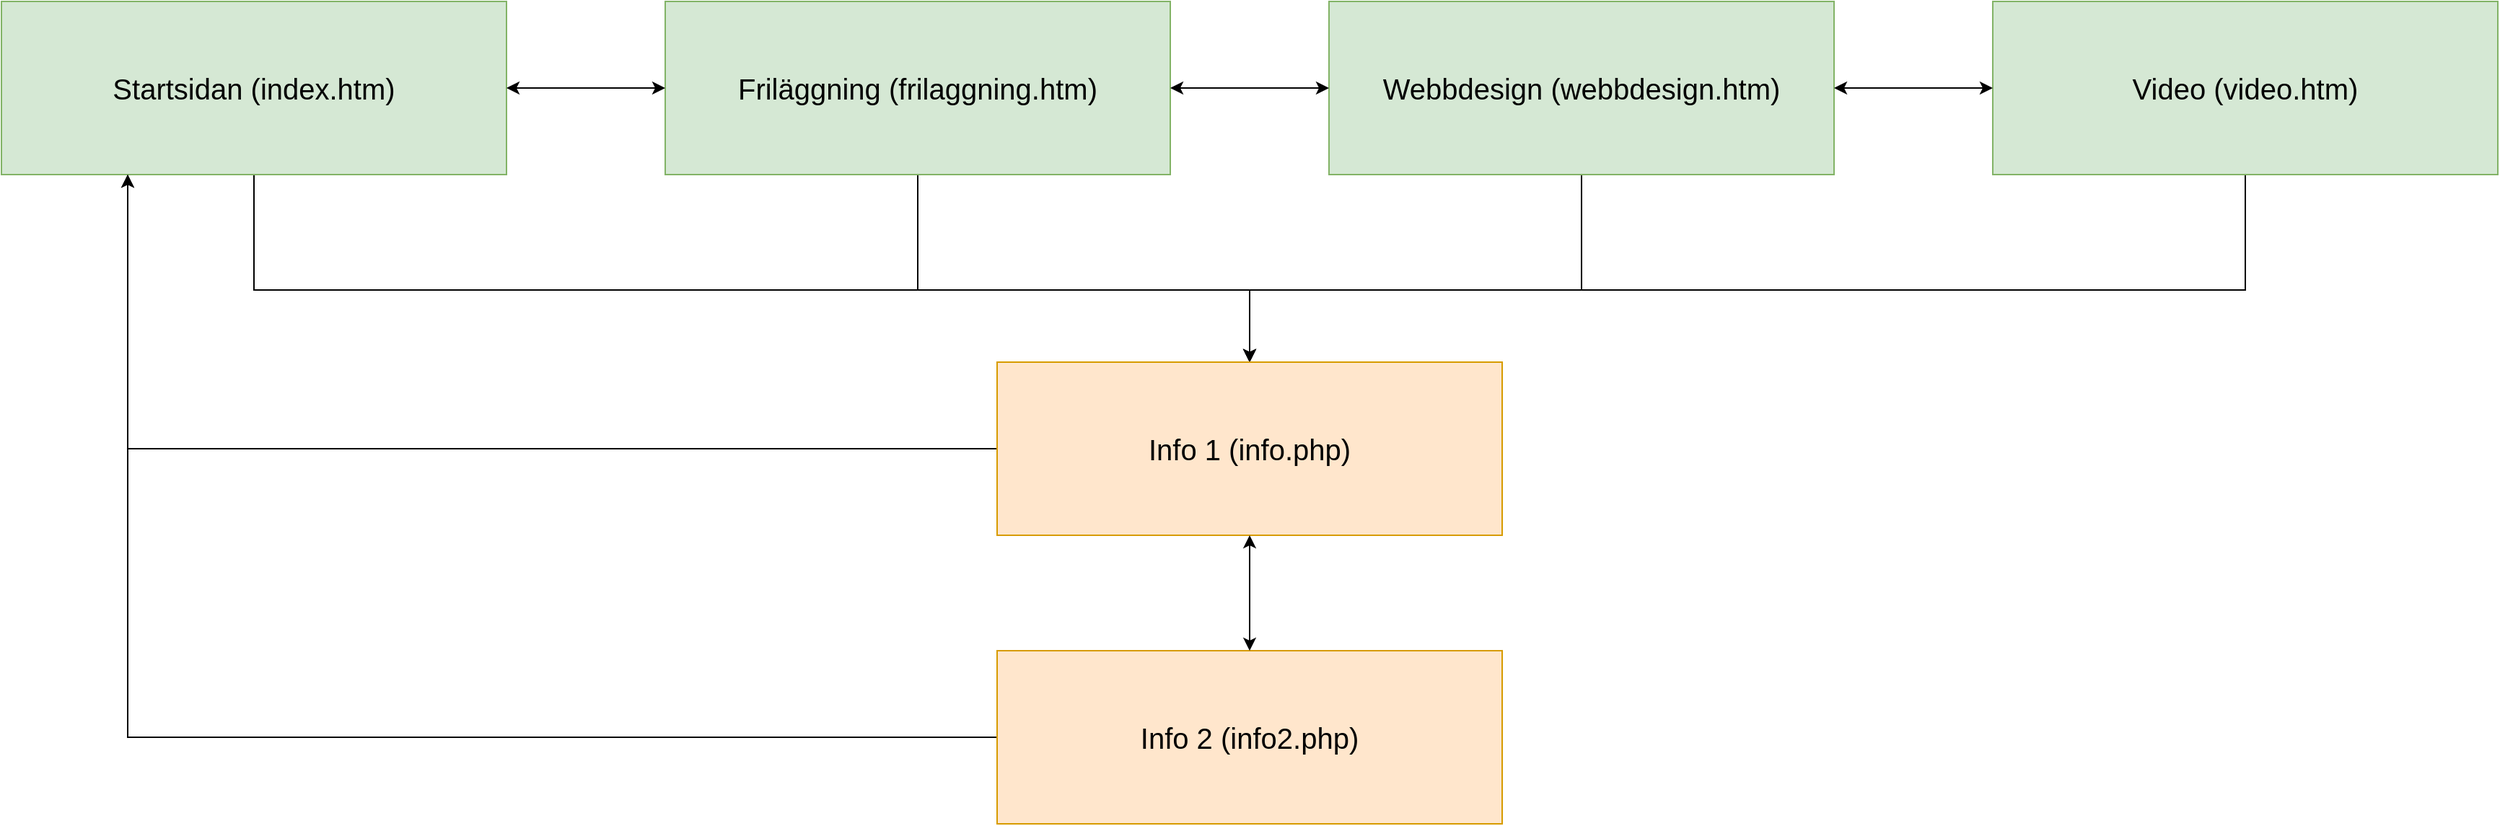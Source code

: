 <mxfile version="14.0.1" type="github">
  <diagram id="YEzdkDnCY_FN3bYjBAIR" name="Page-1">
    <mxGraphModel dx="2370" dy="1388" grid="1" gridSize="10" guides="1" tooltips="1" connect="1" arrows="1" fold="1" page="1" pageScale="1" pageWidth="2000" pageHeight="2000" math="0" shadow="0">
      <root>
        <mxCell id="0" />
        <mxCell id="1" parent="0" />
        <mxCell id="B1wNS5IaY2VAO6jP0QBo-25" style="edgeStyle=orthogonalEdgeStyle;rounded=0;orthogonalLoop=1;jettySize=auto;html=1;entryX=0.5;entryY=0;entryDx=0;entryDy=0;" edge="1" parent="1" source="B1wNS5IaY2VAO6jP0QBo-2" target="B1wNS5IaY2VAO6jP0QBo-6">
          <mxGeometry relative="1" as="geometry">
            <Array as="points">
              <mxPoint x="310" y="480" />
              <mxPoint x="1000" y="480" />
            </Array>
          </mxGeometry>
        </mxCell>
        <mxCell id="B1wNS5IaY2VAO6jP0QBo-2" value="&lt;font style=&quot;font-size: 20px&quot;&gt;Startsidan (index.htm)&lt;/font&gt;" style="rounded=0;whiteSpace=wrap;html=1;fillColor=#d5e8d4;strokeColor=#82b366;" vertex="1" parent="1">
          <mxGeometry x="135" y="280" width="350" height="120" as="geometry" />
        </mxCell>
        <mxCell id="B1wNS5IaY2VAO6jP0QBo-28" style="edgeStyle=orthogonalEdgeStyle;rounded=0;orthogonalLoop=1;jettySize=auto;html=1;entryX=0.5;entryY=0;entryDx=0;entryDy=0;" edge="1" parent="1" source="B1wNS5IaY2VAO6jP0QBo-3" target="B1wNS5IaY2VAO6jP0QBo-6">
          <mxGeometry relative="1" as="geometry">
            <Array as="points">
              <mxPoint x="1690" y="480" />
              <mxPoint x="1000" y="480" />
            </Array>
          </mxGeometry>
        </mxCell>
        <mxCell id="B1wNS5IaY2VAO6jP0QBo-3" value="&lt;font style=&quot;font-size: 20px&quot;&gt;Video (video.htm)&lt;/font&gt;" style="rounded=0;whiteSpace=wrap;html=1;fillColor=#d5e8d4;strokeColor=#82b366;" vertex="1" parent="1">
          <mxGeometry x="1515" y="280" width="350" height="120" as="geometry" />
        </mxCell>
        <mxCell id="B1wNS5IaY2VAO6jP0QBo-26" style="edgeStyle=orthogonalEdgeStyle;rounded=0;orthogonalLoop=1;jettySize=auto;html=1;entryX=0.5;entryY=0;entryDx=0;entryDy=0;" edge="1" parent="1" source="B1wNS5IaY2VAO6jP0QBo-4" target="B1wNS5IaY2VAO6jP0QBo-6">
          <mxGeometry relative="1" as="geometry">
            <Array as="points">
              <mxPoint x="770" y="480" />
              <mxPoint x="1000" y="480" />
            </Array>
          </mxGeometry>
        </mxCell>
        <mxCell id="B1wNS5IaY2VAO6jP0QBo-4" value="&lt;font style=&quot;font-size: 20px&quot;&gt;Friläggning (frilaggning.htm)&lt;/font&gt;" style="rounded=0;whiteSpace=wrap;html=1;fillColor=#d5e8d4;strokeColor=#82b366;" vertex="1" parent="1">
          <mxGeometry x="595" y="280" width="350" height="120" as="geometry" />
        </mxCell>
        <mxCell id="B1wNS5IaY2VAO6jP0QBo-27" style="edgeStyle=orthogonalEdgeStyle;rounded=0;orthogonalLoop=1;jettySize=auto;html=1;entryX=0.5;entryY=0;entryDx=0;entryDy=0;" edge="1" parent="1" source="B1wNS5IaY2VAO6jP0QBo-5" target="B1wNS5IaY2VAO6jP0QBo-6">
          <mxGeometry relative="1" as="geometry">
            <Array as="points">
              <mxPoint x="1230" y="480" />
              <mxPoint x="1000" y="480" />
            </Array>
          </mxGeometry>
        </mxCell>
        <mxCell id="B1wNS5IaY2VAO6jP0QBo-5" value="&lt;font style=&quot;font-size: 20px&quot;&gt;Webbdesign (webbdesign.htm)&lt;/font&gt;" style="rounded=0;whiteSpace=wrap;html=1;fillColor=#d5e8d4;strokeColor=#82b366;" vertex="1" parent="1">
          <mxGeometry x="1055" y="280" width="350" height="120" as="geometry" />
        </mxCell>
        <mxCell id="B1wNS5IaY2VAO6jP0QBo-15" style="edgeStyle=orthogonalEdgeStyle;rounded=0;orthogonalLoop=1;jettySize=auto;html=1;entryX=0.25;entryY=1;entryDx=0;entryDy=0;" edge="1" parent="1" source="B1wNS5IaY2VAO6jP0QBo-6" target="B1wNS5IaY2VAO6jP0QBo-2">
          <mxGeometry relative="1" as="geometry">
            <mxPoint x="105" y="340" as="targetPoint" />
            <Array as="points">
              <mxPoint x="223" y="590" />
            </Array>
          </mxGeometry>
        </mxCell>
        <mxCell id="B1wNS5IaY2VAO6jP0QBo-6" value="&lt;font style=&quot;font-size: 20px&quot;&gt;Info 1 (info.php)&lt;/font&gt;" style="rounded=0;whiteSpace=wrap;html=1;fillColor=#ffe6cc;strokeColor=#d79b00;" vertex="1" parent="1">
          <mxGeometry x="825" y="530" width="350" height="120" as="geometry" />
        </mxCell>
        <mxCell id="B1wNS5IaY2VAO6jP0QBo-29" style="edgeStyle=orthogonalEdgeStyle;rounded=0;orthogonalLoop=1;jettySize=auto;html=1;entryX=0.25;entryY=1;entryDx=0;entryDy=0;" edge="1" parent="1" source="B1wNS5IaY2VAO6jP0QBo-7" target="B1wNS5IaY2VAO6jP0QBo-2">
          <mxGeometry relative="1" as="geometry" />
        </mxCell>
        <mxCell id="B1wNS5IaY2VAO6jP0QBo-7" value="&lt;font style=&quot;font-size: 20px&quot;&gt;Info 2 (info2.php)&lt;/font&gt;" style="rounded=0;whiteSpace=wrap;html=1;fillColor=#ffe6cc;strokeColor=#d79b00;" vertex="1" parent="1">
          <mxGeometry x="825" y="730" width="350" height="120" as="geometry" />
        </mxCell>
        <mxCell id="B1wNS5IaY2VAO6jP0QBo-8" value="" style="endArrow=classic;startArrow=classic;html=1;exitX=1;exitY=0.5;exitDx=0;exitDy=0;entryX=0;entryY=0.5;entryDx=0;entryDy=0;" edge="1" parent="1" source="B1wNS5IaY2VAO6jP0QBo-4" target="B1wNS5IaY2VAO6jP0QBo-5">
          <mxGeometry width="50" height="50" relative="1" as="geometry">
            <mxPoint x="705" y="350" as="sourcePoint" />
            <mxPoint x="755" y="300" as="targetPoint" />
          </mxGeometry>
        </mxCell>
        <mxCell id="B1wNS5IaY2VAO6jP0QBo-10" value="" style="endArrow=classic;startArrow=classic;html=1;entryX=1;entryY=0.5;entryDx=0;entryDy=0;exitX=0;exitY=0.5;exitDx=0;exitDy=0;" edge="1" parent="1" source="B1wNS5IaY2VAO6jP0QBo-3" target="B1wNS5IaY2VAO6jP0QBo-5">
          <mxGeometry width="50" height="50" relative="1" as="geometry">
            <mxPoint x="705" y="350" as="sourcePoint" />
            <mxPoint x="755" y="300" as="targetPoint" />
          </mxGeometry>
        </mxCell>
        <mxCell id="B1wNS5IaY2VAO6jP0QBo-24" value="" style="endArrow=classic;startArrow=classic;html=1;exitX=1;exitY=0.5;exitDx=0;exitDy=0;entryX=0;entryY=0.5;entryDx=0;entryDy=0;" edge="1" parent="1" source="B1wNS5IaY2VAO6jP0QBo-2" target="B1wNS5IaY2VAO6jP0QBo-4">
          <mxGeometry width="50" height="50" relative="1" as="geometry">
            <mxPoint x="735" y="550" as="sourcePoint" />
            <mxPoint x="785" y="500" as="targetPoint" />
          </mxGeometry>
        </mxCell>
        <mxCell id="B1wNS5IaY2VAO6jP0QBo-30" value="" style="endArrow=classic;startArrow=classic;html=1;exitX=0.5;exitY=0;exitDx=0;exitDy=0;entryX=0.5;entryY=1;entryDx=0;entryDy=0;" edge="1" parent="1" source="B1wNS5IaY2VAO6jP0QBo-7" target="B1wNS5IaY2VAO6jP0QBo-6">
          <mxGeometry width="50" height="50" relative="1" as="geometry">
            <mxPoint x="970" y="550" as="sourcePoint" />
            <mxPoint x="1020" y="500" as="targetPoint" />
          </mxGeometry>
        </mxCell>
      </root>
    </mxGraphModel>
  </diagram>
</mxfile>
